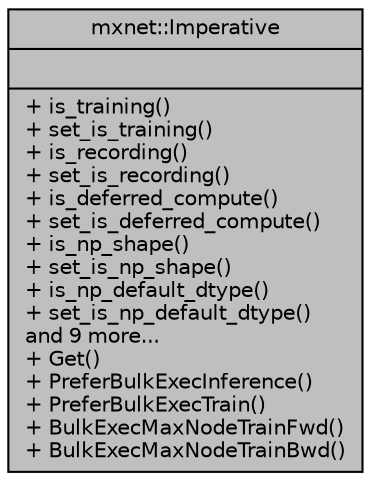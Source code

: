 digraph "mxnet::Imperative"
{
 // LATEX_PDF_SIZE
  edge [fontname="Helvetica",fontsize="10",labelfontname="Helvetica",labelfontsize="10"];
  node [fontname="Helvetica",fontsize="10",shape=record];
  Node1 [label="{mxnet::Imperative\n||+ is_training()\l+ set_is_training()\l+ is_recording()\l+ set_is_recording()\l+ is_deferred_compute()\l+ set_is_deferred_compute()\l+ is_np_shape()\l+ set_is_np_shape()\l+ is_np_default_dtype()\l+ set_is_np_default_dtype()\land 9 more...\l+ Get()\l+ PreferBulkExecInference()\l+ PreferBulkExecTrain()\l+ BulkExecMaxNodeTrainFwd()\l+ BulkExecMaxNodeTrainBwd()\l}",height=0.2,width=0.4,color="black", fillcolor="grey75", style="filled", fontcolor="black",tooltip="runtime functions for NDArray"];
}
